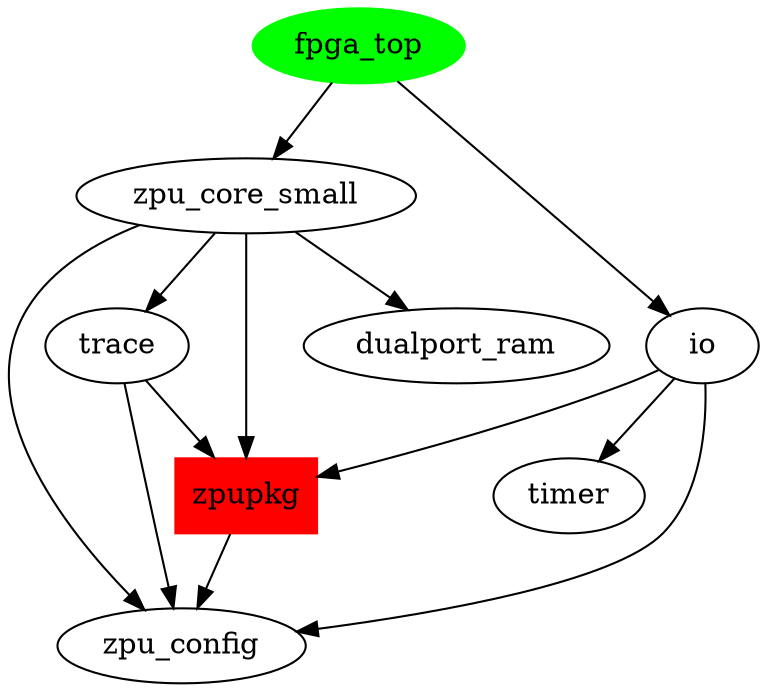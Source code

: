 digraph zpu {
    zpupkg         [shape=box, style=filled, color=red];
    io -> zpu_config
    io -> zpupkg
    io -> timer
    trace -> zpu_config
    trace -> zpupkg
    zpu_core_small -> zpu_config
    zpu_core_small -> zpupkg
    zpu_core_small -> trace
    zpu_core_small -> dualport_ram
    zpupkg -> zpu_config

    fpga_top  [style=filled, color=green];
    fpga_top -> zpu_core_small
    fpga_top -> io
}
